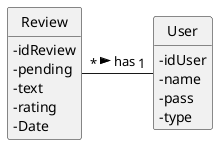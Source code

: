 @startuml
'https://plantuml.com/class-diagram
hide circle
skinparam classAttributeIconSize 0
hide methods

class User {
    - idUser
    - name
    - pass
    - type
}

class Review {
    -idReview
    - pending
    - text
    - rating
    - Date
}

User "1" -left- "*" Review:  has <

@enduml
